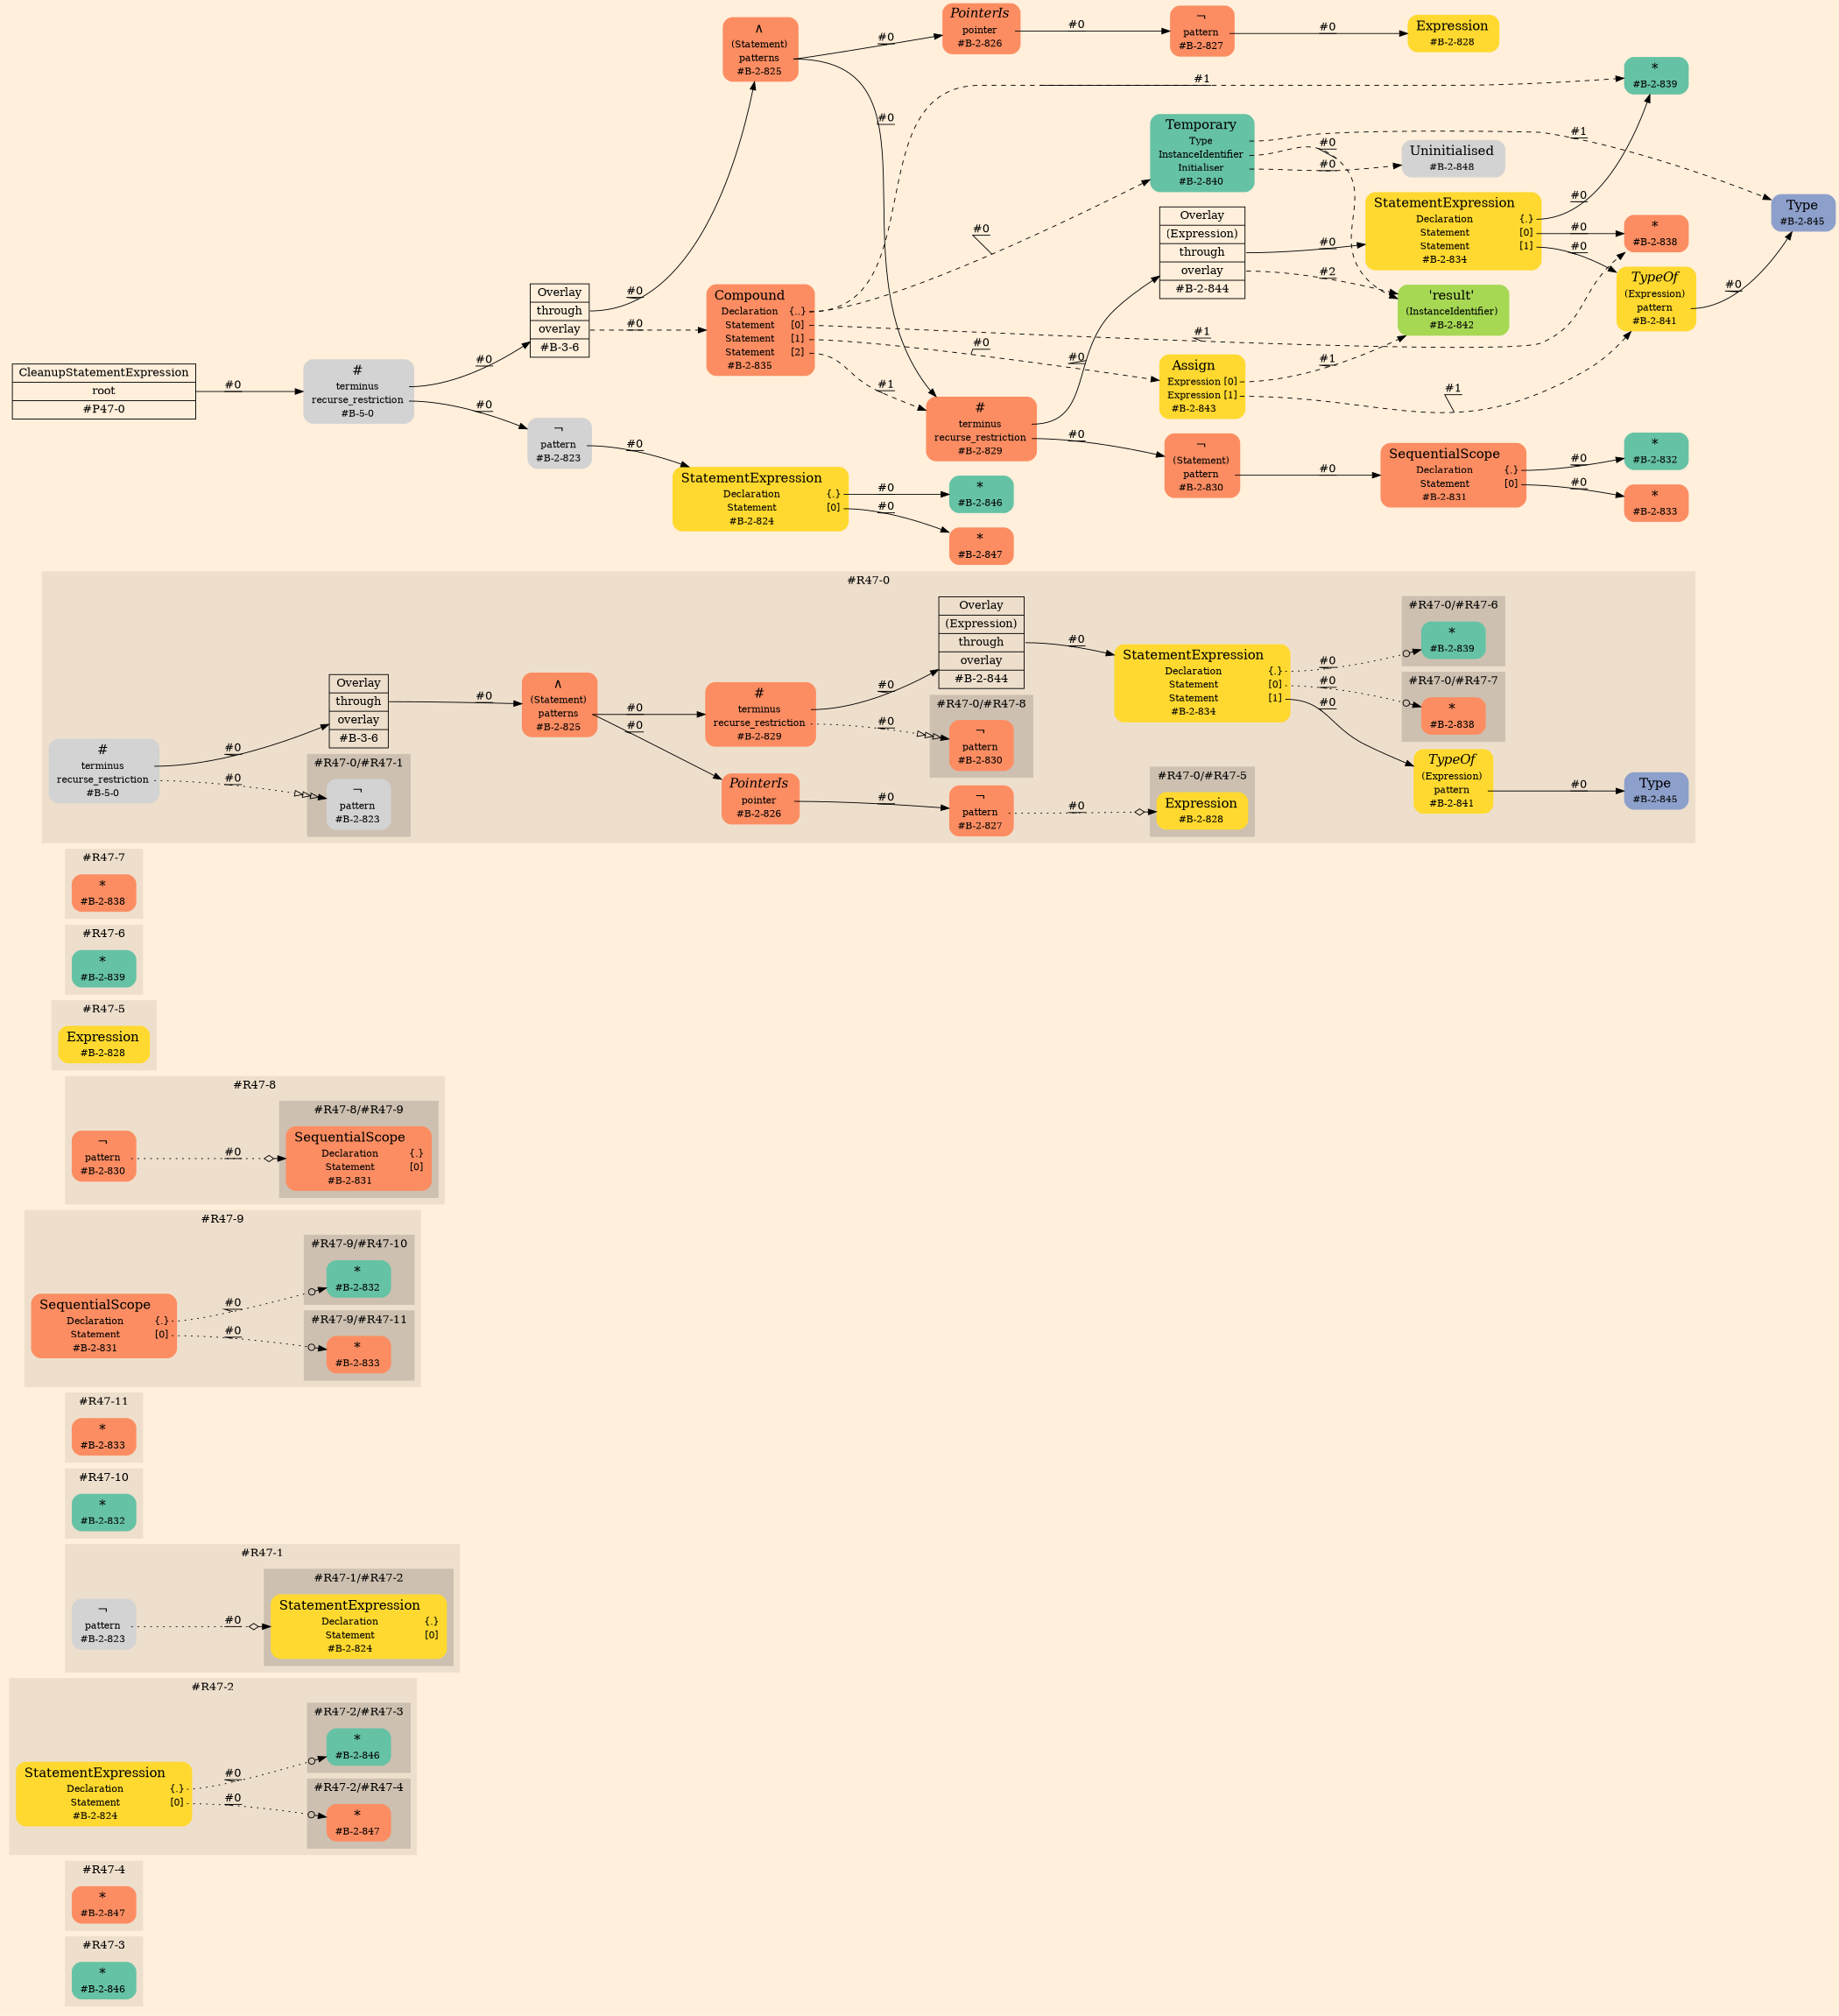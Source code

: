 digraph Inferno {
graph [
    rankdir = "LR"
    ranksep = 1.0
    size = "14,20"
    bgcolor = antiquewhite1
    color = black
    fontcolor = black
];
node [
];
// -------------------- figure #R47-3 --------------------
subgraph "cluster#R47-3" {
    label = "#R47-3"
    style = "filled"
    color = antiquewhite2
    "#R47-3/#B-2-846" [
        shape = "plaintext"
        fillcolor = "/set28/1"
        label = <<TABLE BORDER="0" CELLBORDER="0" CELLSPACING="0">
         <TR><TD><FONT POINT-SIZE="16.0">*</FONT></TD><TD></TD></TR>
         <TR><TD>#B-2-846</TD><TD PORT="port0"></TD></TR>
        </TABLE>>
        style = "rounded,filled"
        fontsize = "12"
    ];
    
}


// -------------------- figure #R47-4 --------------------
subgraph "cluster#R47-4" {
    label = "#R47-4"
    style = "filled"
    color = antiquewhite2
    "#R47-4/#B-2-847" [
        shape = "plaintext"
        fillcolor = "/set28/2"
        label = <<TABLE BORDER="0" CELLBORDER="0" CELLSPACING="0">
         <TR><TD><FONT POINT-SIZE="16.0">*</FONT></TD><TD></TD></TR>
         <TR><TD>#B-2-847</TD><TD PORT="port0"></TD></TR>
        </TABLE>>
        style = "rounded,filled"
        fontsize = "12"
    ];
    
}


// -------------------- figure #R47-2 --------------------
subgraph "cluster#R47-2" {
    label = "#R47-2"
    style = "filled"
    color = antiquewhite2
    "#R47-2/#B-2-824" [
        shape = "plaintext"
        fillcolor = "/set28/6"
        label = <<TABLE BORDER="0" CELLBORDER="0" CELLSPACING="0">
         <TR><TD><FONT POINT-SIZE="16.0">StatementExpression</FONT></TD><TD></TD></TR>
         <TR><TD>Declaration</TD><TD PORT="port0">{.}</TD></TR>
         <TR><TD>Statement</TD><TD PORT="port1">[0]</TD></TR>
         <TR><TD>#B-2-824</TD><TD PORT="port2"></TD></TR>
        </TABLE>>
        style = "rounded,filled"
        fontsize = "12"
    ];
    
    subgraph "cluster#R47-2/#R47-4" {
        label = "#R47-2/#R47-4"
        style = "filled"
        color = antiquewhite3
        "#R47-2/#0/#B-2-847" [
            shape = "plaintext"
            fillcolor = "/set28/2"
            label = <<TABLE BORDER="0" CELLBORDER="0" CELLSPACING="0">
             <TR><TD><FONT POINT-SIZE="16.0">*</FONT></TD><TD></TD></TR>
             <TR><TD>#B-2-847</TD><TD PORT="port0"></TD></TR>
            </TABLE>>
            style = "rounded,filled"
            fontsize = "12"
        ];
        
    }
    
    subgraph "cluster#R47-2/#R47-3" {
        label = "#R47-2/#R47-3"
        style = "filled"
        color = antiquewhite3
        "#R47-2/#0/#B-2-846" [
            shape = "plaintext"
            fillcolor = "/set28/1"
            label = <<TABLE BORDER="0" CELLBORDER="0" CELLSPACING="0">
             <TR><TD><FONT POINT-SIZE="16.0">*</FONT></TD><TD></TD></TR>
             <TR><TD>#B-2-846</TD><TD PORT="port0"></TD></TR>
            </TABLE>>
            style = "rounded,filled"
            fontsize = "12"
        ];
        
    }
    
}


// -------------------- figure #R47-1 --------------------
subgraph "cluster#R47-1" {
    label = "#R47-1"
    style = "filled"
    color = antiquewhite2
    "#R47-1/#B-2-823" [
        shape = "plaintext"
        label = <<TABLE BORDER="0" CELLBORDER="0" CELLSPACING="0">
         <TR><TD><FONT POINT-SIZE="16.0">¬</FONT></TD><TD></TD></TR>
         <TR><TD>pattern</TD><TD PORT="port0"></TD></TR>
         <TR><TD>#B-2-823</TD><TD PORT="port1"></TD></TR>
        </TABLE>>
        style = "rounded,filled"
        fontsize = "12"
    ];
    
    subgraph "cluster#R47-1/#R47-2" {
        label = "#R47-1/#R47-2"
        style = "filled"
        color = antiquewhite3
        "#R47-1/#0/#B-2-824" [
            shape = "plaintext"
            fillcolor = "/set28/6"
            label = <<TABLE BORDER="0" CELLBORDER="0" CELLSPACING="0">
             <TR><TD><FONT POINT-SIZE="16.0">StatementExpression</FONT></TD><TD></TD></TR>
             <TR><TD>Declaration</TD><TD PORT="port0">{.}</TD></TR>
             <TR><TD>Statement</TD><TD PORT="port1">[0]</TD></TR>
             <TR><TD>#B-2-824</TD><TD PORT="port2"></TD></TR>
            </TABLE>>
            style = "rounded,filled"
            fontsize = "12"
        ];
        
    }
    
}


// -------------------- figure #R47-10 --------------------
subgraph "cluster#R47-10" {
    label = "#R47-10"
    style = "filled"
    color = antiquewhite2
    "#R47-10/#B-2-832" [
        shape = "plaintext"
        fillcolor = "/set28/1"
        label = <<TABLE BORDER="0" CELLBORDER="0" CELLSPACING="0">
         <TR><TD><FONT POINT-SIZE="16.0">*</FONT></TD><TD></TD></TR>
         <TR><TD>#B-2-832</TD><TD PORT="port0"></TD></TR>
        </TABLE>>
        style = "rounded,filled"
        fontsize = "12"
    ];
    
}


// -------------------- figure #R47-11 --------------------
subgraph "cluster#R47-11" {
    label = "#R47-11"
    style = "filled"
    color = antiquewhite2
    "#R47-11/#B-2-833" [
        shape = "plaintext"
        fillcolor = "/set28/2"
        label = <<TABLE BORDER="0" CELLBORDER="0" CELLSPACING="0">
         <TR><TD><FONT POINT-SIZE="16.0">*</FONT></TD><TD></TD></TR>
         <TR><TD>#B-2-833</TD><TD PORT="port0"></TD></TR>
        </TABLE>>
        style = "rounded,filled"
        fontsize = "12"
    ];
    
}


// -------------------- figure #R47-9 --------------------
subgraph "cluster#R47-9" {
    label = "#R47-9"
    style = "filled"
    color = antiquewhite2
    "#R47-9/#B-2-831" [
        shape = "plaintext"
        fillcolor = "/set28/2"
        label = <<TABLE BORDER="0" CELLBORDER="0" CELLSPACING="0">
         <TR><TD><FONT POINT-SIZE="16.0">SequentialScope</FONT></TD><TD></TD></TR>
         <TR><TD>Declaration</TD><TD PORT="port0">{.}</TD></TR>
         <TR><TD>Statement</TD><TD PORT="port1">[0]</TD></TR>
         <TR><TD>#B-2-831</TD><TD PORT="port2"></TD></TR>
        </TABLE>>
        style = "rounded,filled"
        fontsize = "12"
    ];
    
    subgraph "cluster#R47-9/#R47-11" {
        label = "#R47-9/#R47-11"
        style = "filled"
        color = antiquewhite3
        "#R47-9/#0/#B-2-833" [
            shape = "plaintext"
            fillcolor = "/set28/2"
            label = <<TABLE BORDER="0" CELLBORDER="0" CELLSPACING="0">
             <TR><TD><FONT POINT-SIZE="16.0">*</FONT></TD><TD></TD></TR>
             <TR><TD>#B-2-833</TD><TD PORT="port0"></TD></TR>
            </TABLE>>
            style = "rounded,filled"
            fontsize = "12"
        ];
        
    }
    
    subgraph "cluster#R47-9/#R47-10" {
        label = "#R47-9/#R47-10"
        style = "filled"
        color = antiquewhite3
        "#R47-9/#0/#B-2-832" [
            shape = "plaintext"
            fillcolor = "/set28/1"
            label = <<TABLE BORDER="0" CELLBORDER="0" CELLSPACING="0">
             <TR><TD><FONT POINT-SIZE="16.0">*</FONT></TD><TD></TD></TR>
             <TR><TD>#B-2-832</TD><TD PORT="port0"></TD></TR>
            </TABLE>>
            style = "rounded,filled"
            fontsize = "12"
        ];
        
    }
    
}


// -------------------- figure #R47-8 --------------------
subgraph "cluster#R47-8" {
    label = "#R47-8"
    style = "filled"
    color = antiquewhite2
    "#R47-8/#B-2-830" [
        shape = "plaintext"
        fillcolor = "/set28/2"
        label = <<TABLE BORDER="0" CELLBORDER="0" CELLSPACING="0">
         <TR><TD><FONT POINT-SIZE="16.0">¬</FONT></TD><TD></TD></TR>
         <TR><TD>pattern</TD><TD PORT="port0"></TD></TR>
         <TR><TD>#B-2-830</TD><TD PORT="port1"></TD></TR>
        </TABLE>>
        style = "rounded,filled"
        fontsize = "12"
    ];
    
    subgraph "cluster#R47-8/#R47-9" {
        label = "#R47-8/#R47-9"
        style = "filled"
        color = antiquewhite3
        "#R47-8/#0/#B-2-831" [
            shape = "plaintext"
            fillcolor = "/set28/2"
            label = <<TABLE BORDER="0" CELLBORDER="0" CELLSPACING="0">
             <TR><TD><FONT POINT-SIZE="16.0">SequentialScope</FONT></TD><TD></TD></TR>
             <TR><TD>Declaration</TD><TD PORT="port0">{.}</TD></TR>
             <TR><TD>Statement</TD><TD PORT="port1">[0]</TD></TR>
             <TR><TD>#B-2-831</TD><TD PORT="port2"></TD></TR>
            </TABLE>>
            style = "rounded,filled"
            fontsize = "12"
        ];
        
    }
    
}


// -------------------- figure #R47-5 --------------------
subgraph "cluster#R47-5" {
    label = "#R47-5"
    style = "filled"
    color = antiquewhite2
    "#R47-5/#B-2-828" [
        shape = "plaintext"
        fillcolor = "/set28/6"
        label = <<TABLE BORDER="0" CELLBORDER="0" CELLSPACING="0">
         <TR><TD><FONT POINT-SIZE="16.0">Expression</FONT></TD><TD></TD></TR>
         <TR><TD>#B-2-828</TD><TD PORT="port0"></TD></TR>
        </TABLE>>
        style = "rounded,filled"
        fontsize = "12"
    ];
    
}


// -------------------- figure #R47-6 --------------------
subgraph "cluster#R47-6" {
    label = "#R47-6"
    style = "filled"
    color = antiquewhite2
    "#R47-6/#B-2-839" [
        shape = "plaintext"
        fillcolor = "/set28/1"
        label = <<TABLE BORDER="0" CELLBORDER="0" CELLSPACING="0">
         <TR><TD><FONT POINT-SIZE="16.0">*</FONT></TD><TD></TD></TR>
         <TR><TD>#B-2-839</TD><TD PORT="port0"></TD></TR>
        </TABLE>>
        style = "rounded,filled"
        fontsize = "12"
    ];
    
}


// -------------------- figure #R47-7 --------------------
subgraph "cluster#R47-7" {
    label = "#R47-7"
    style = "filled"
    color = antiquewhite2
    "#R47-7/#B-2-838" [
        shape = "plaintext"
        fillcolor = "/set28/2"
        label = <<TABLE BORDER="0" CELLBORDER="0" CELLSPACING="0">
         <TR><TD><FONT POINT-SIZE="16.0">*</FONT></TD><TD></TD></TR>
         <TR><TD>#B-2-838</TD><TD PORT="port0"></TD></TR>
        </TABLE>>
        style = "rounded,filled"
        fontsize = "12"
    ];
    
}


// -------------------- figure #R47-0 --------------------
subgraph "cluster#R47-0" {
    label = "#R47-0"
    style = "filled"
    color = antiquewhite2
    "#R47-0/#B-2-826" [
        shape = "plaintext"
        fillcolor = "/set28/2"
        label = <<TABLE BORDER="0" CELLBORDER="0" CELLSPACING="0">
         <TR><TD><FONT POINT-SIZE="16.0"><I>PointerIs</I></FONT></TD><TD></TD></TR>
         <TR><TD>pointer</TD><TD PORT="port0"></TD></TR>
         <TR><TD>#B-2-826</TD><TD PORT="port1"></TD></TR>
        </TABLE>>
        style = "rounded,filled"
        fontsize = "12"
    ];
    
    "#R47-0/#B-2-841" [
        shape = "plaintext"
        fillcolor = "/set28/6"
        label = <<TABLE BORDER="0" CELLBORDER="0" CELLSPACING="0">
         <TR><TD><FONT POINT-SIZE="16.0"><I>TypeOf</I></FONT></TD><TD></TD></TR>
         <TR><TD>(Expression)</TD><TD PORT="port0"></TD></TR>
         <TR><TD>pattern</TD><TD PORT="port1"></TD></TR>
         <TR><TD>#B-2-841</TD><TD PORT="port2"></TD></TR>
        </TABLE>>
        style = "rounded,filled"
        fontsize = "12"
    ];
    
    "#R47-0/#B-2-827" [
        shape = "plaintext"
        fillcolor = "/set28/2"
        label = <<TABLE BORDER="0" CELLBORDER="0" CELLSPACING="0">
         <TR><TD><FONT POINT-SIZE="16.0">¬</FONT></TD><TD></TD></TR>
         <TR><TD>pattern</TD><TD PORT="port0"></TD></TR>
         <TR><TD>#B-2-827</TD><TD PORT="port1"></TD></TR>
        </TABLE>>
        style = "rounded,filled"
        fontsize = "12"
    ];
    
    "#R47-0/#B-2-834" [
        shape = "plaintext"
        fillcolor = "/set28/6"
        label = <<TABLE BORDER="0" CELLBORDER="0" CELLSPACING="0">
         <TR><TD><FONT POINT-SIZE="16.0">StatementExpression</FONT></TD><TD></TD></TR>
         <TR><TD>Declaration</TD><TD PORT="port0">{.}</TD></TR>
         <TR><TD>Statement</TD><TD PORT="port1">[0]</TD></TR>
         <TR><TD>Statement</TD><TD PORT="port2">[1]</TD></TR>
         <TR><TD>#B-2-834</TD><TD PORT="port3"></TD></TR>
        </TABLE>>
        style = "rounded,filled"
        fontsize = "12"
    ];
    
    "#R47-0/#B-2-845" [
        shape = "plaintext"
        fillcolor = "/set28/3"
        label = <<TABLE BORDER="0" CELLBORDER="0" CELLSPACING="0">
         <TR><TD><FONT POINT-SIZE="16.0">Type</FONT></TD><TD></TD></TR>
         <TR><TD>#B-2-845</TD><TD PORT="port0"></TD></TR>
        </TABLE>>
        style = "rounded,filled"
        fontsize = "12"
    ];
    
    "#R47-0/#B-3-6" [
        shape = "record"
        fillcolor = antiquewhite2
        label = "<fixed> Overlay | <port0> through | <port1> overlay | <port2> #B-3-6"
        style = "filled"
        fontsize = "14"
        color = black
        fontcolor = black
    ];
    
    "#R47-0/#B-5-0" [
        shape = "plaintext"
        label = <<TABLE BORDER="0" CELLBORDER="0" CELLSPACING="0">
         <TR><TD><FONT POINT-SIZE="16.0">#</FONT></TD><TD></TD></TR>
         <TR><TD>terminus</TD><TD PORT="port0"></TD></TR>
         <TR><TD>recurse_restriction</TD><TD PORT="port1"></TD></TR>
         <TR><TD>#B-5-0</TD><TD PORT="port2"></TD></TR>
        </TABLE>>
        style = "rounded,filled"
        fontsize = "12"
    ];
    
    "#R47-0/#B-2-825" [
        shape = "plaintext"
        fillcolor = "/set28/2"
        label = <<TABLE BORDER="0" CELLBORDER="0" CELLSPACING="0">
         <TR><TD><FONT POINT-SIZE="16.0">∧</FONT></TD><TD></TD></TR>
         <TR><TD>(Statement)</TD><TD PORT="port0"></TD></TR>
         <TR><TD>patterns</TD><TD PORT="port1"></TD></TR>
         <TR><TD>#B-2-825</TD><TD PORT="port2"></TD></TR>
        </TABLE>>
        style = "rounded,filled"
        fontsize = "12"
    ];
    
    "#R47-0/#B-2-829" [
        shape = "plaintext"
        fillcolor = "/set28/2"
        label = <<TABLE BORDER="0" CELLBORDER="0" CELLSPACING="0">
         <TR><TD><FONT POINT-SIZE="16.0">#</FONT></TD><TD></TD></TR>
         <TR><TD>terminus</TD><TD PORT="port0"></TD></TR>
         <TR><TD>recurse_restriction</TD><TD PORT="port1"></TD></TR>
         <TR><TD>#B-2-829</TD><TD PORT="port2"></TD></TR>
        </TABLE>>
        style = "rounded,filled"
        fontsize = "12"
    ];
    
    "#R47-0/#B-2-844" [
        shape = "record"
        fillcolor = antiquewhite2
        label = "<fixed> Overlay | <port0> (Expression) | <port1> through | <port2> overlay | <port3> #B-2-844"
        style = "filled"
        fontsize = "14"
        color = black
        fontcolor = black
    ];
    
    subgraph "cluster#R47-0/#R47-7" {
        label = "#R47-0/#R47-7"
        style = "filled"
        color = antiquewhite3
        "#R47-0/#0/#B-2-838" [
            shape = "plaintext"
            fillcolor = "/set28/2"
            label = <<TABLE BORDER="0" CELLBORDER="0" CELLSPACING="0">
             <TR><TD><FONT POINT-SIZE="16.0">*</FONT></TD><TD></TD></TR>
             <TR><TD>#B-2-838</TD><TD PORT="port0"></TD></TR>
            </TABLE>>
            style = "rounded,filled"
            fontsize = "12"
        ];
        
    }
    
    subgraph "cluster#R47-0/#R47-6" {
        label = "#R47-0/#R47-6"
        style = "filled"
        color = antiquewhite3
        "#R47-0/#0/#B-2-839" [
            shape = "plaintext"
            fillcolor = "/set28/1"
            label = <<TABLE BORDER="0" CELLBORDER="0" CELLSPACING="0">
             <TR><TD><FONT POINT-SIZE="16.0">*</FONT></TD><TD></TD></TR>
             <TR><TD>#B-2-839</TD><TD PORT="port0"></TD></TR>
            </TABLE>>
            style = "rounded,filled"
            fontsize = "12"
        ];
        
    }
    
    subgraph "cluster#R47-0/#R47-5" {
        label = "#R47-0/#R47-5"
        style = "filled"
        color = antiquewhite3
        "#R47-0/#0/#B-2-828" [
            shape = "plaintext"
            fillcolor = "/set28/6"
            label = <<TABLE BORDER="0" CELLBORDER="0" CELLSPACING="0">
             <TR><TD><FONT POINT-SIZE="16.0">Expression</FONT></TD><TD></TD></TR>
             <TR><TD>#B-2-828</TD><TD PORT="port0"></TD></TR>
            </TABLE>>
            style = "rounded,filled"
            fontsize = "12"
        ];
        
    }
    
    subgraph "cluster#R47-0/#R47-8" {
        label = "#R47-0/#R47-8"
        style = "filled"
        color = antiquewhite3
        "#R47-0/#0/#B-2-830" [
            shape = "plaintext"
            fillcolor = "/set28/2"
            label = <<TABLE BORDER="0" CELLBORDER="0" CELLSPACING="0">
             <TR><TD><FONT POINT-SIZE="16.0">¬</FONT></TD><TD></TD></TR>
             <TR><TD>pattern</TD><TD PORT="port0"></TD></TR>
             <TR><TD>#B-2-830</TD><TD PORT="port1"></TD></TR>
            </TABLE>>
            style = "rounded,filled"
            fontsize = "12"
        ];
        
    }
    
    subgraph "cluster#R47-0/#R47-1" {
        label = "#R47-0/#R47-1"
        style = "filled"
        color = antiquewhite3
        "#R47-0/#0/#B-2-823" [
            shape = "plaintext"
            label = <<TABLE BORDER="0" CELLBORDER="0" CELLSPACING="0">
             <TR><TD><FONT POINT-SIZE="16.0">¬</FONT></TD><TD></TD></TR>
             <TR><TD>pattern</TD><TD PORT="port0"></TD></TR>
             <TR><TD>#B-2-823</TD><TD PORT="port1"></TD></TR>
            </TABLE>>
            style = "rounded,filled"
            fontsize = "12"
        ];
        
    }
    
}


// -------------------- transformation figure --------------------
"CR#P47-0" [
    shape = "record"
    fillcolor = antiquewhite1
    label = "<fixed> CleanupStatementExpression | <port0> root | <port1> #P47-0"
    style = "filled"
    fontsize = "14"
    color = black
    fontcolor = black
];

"#B-5-0" [
    shape = "plaintext"
    label = <<TABLE BORDER="0" CELLBORDER="0" CELLSPACING="0">
     <TR><TD><FONT POINT-SIZE="16.0">#</FONT></TD><TD></TD></TR>
     <TR><TD>terminus</TD><TD PORT="port0"></TD></TR>
     <TR><TD>recurse_restriction</TD><TD PORT="port1"></TD></TR>
     <TR><TD>#B-5-0</TD><TD PORT="port2"></TD></TR>
    </TABLE>>
    style = "rounded,filled"
    fontsize = "12"
];

"#B-3-6" [
    shape = "record"
    fillcolor = antiquewhite1
    label = "<fixed> Overlay | <port0> through | <port1> overlay | <port2> #B-3-6"
    style = "filled"
    fontsize = "14"
    color = black
    fontcolor = black
];

"#B-2-825" [
    shape = "plaintext"
    fillcolor = "/set28/2"
    label = <<TABLE BORDER="0" CELLBORDER="0" CELLSPACING="0">
     <TR><TD><FONT POINT-SIZE="16.0">∧</FONT></TD><TD></TD></TR>
     <TR><TD>(Statement)</TD><TD PORT="port0"></TD></TR>
     <TR><TD>patterns</TD><TD PORT="port1"></TD></TR>
     <TR><TD>#B-2-825</TD><TD PORT="port2"></TD></TR>
    </TABLE>>
    style = "rounded,filled"
    fontsize = "12"
];

"#B-2-829" [
    shape = "plaintext"
    fillcolor = "/set28/2"
    label = <<TABLE BORDER="0" CELLBORDER="0" CELLSPACING="0">
     <TR><TD><FONT POINT-SIZE="16.0">#</FONT></TD><TD></TD></TR>
     <TR><TD>terminus</TD><TD PORT="port0"></TD></TR>
     <TR><TD>recurse_restriction</TD><TD PORT="port1"></TD></TR>
     <TR><TD>#B-2-829</TD><TD PORT="port2"></TD></TR>
    </TABLE>>
    style = "rounded,filled"
    fontsize = "12"
];

"#B-2-844" [
    shape = "record"
    fillcolor = antiquewhite1
    label = "<fixed> Overlay | <port0> (Expression) | <port1> through | <port2> overlay | <port3> #B-2-844"
    style = "filled"
    fontsize = "14"
    color = black
    fontcolor = black
];

"#B-2-834" [
    shape = "plaintext"
    fillcolor = "/set28/6"
    label = <<TABLE BORDER="0" CELLBORDER="0" CELLSPACING="0">
     <TR><TD><FONT POINT-SIZE="16.0">StatementExpression</FONT></TD><TD></TD></TR>
     <TR><TD>Declaration</TD><TD PORT="port0">{.}</TD></TR>
     <TR><TD>Statement</TD><TD PORT="port1">[0]</TD></TR>
     <TR><TD>Statement</TD><TD PORT="port2">[1]</TD></TR>
     <TR><TD>#B-2-834</TD><TD PORT="port3"></TD></TR>
    </TABLE>>
    style = "rounded,filled"
    fontsize = "12"
];

"#B-2-839" [
    shape = "plaintext"
    fillcolor = "/set28/1"
    label = <<TABLE BORDER="0" CELLBORDER="0" CELLSPACING="0">
     <TR><TD><FONT POINT-SIZE="16.0">*</FONT></TD><TD></TD></TR>
     <TR><TD>#B-2-839</TD><TD PORT="port0"></TD></TR>
    </TABLE>>
    style = "rounded,filled"
    fontsize = "12"
];

"#B-2-838" [
    shape = "plaintext"
    fillcolor = "/set28/2"
    label = <<TABLE BORDER="0" CELLBORDER="0" CELLSPACING="0">
     <TR><TD><FONT POINT-SIZE="16.0">*</FONT></TD><TD></TD></TR>
     <TR><TD>#B-2-838</TD><TD PORT="port0"></TD></TR>
    </TABLE>>
    style = "rounded,filled"
    fontsize = "12"
];

"#B-2-841" [
    shape = "plaintext"
    fillcolor = "/set28/6"
    label = <<TABLE BORDER="0" CELLBORDER="0" CELLSPACING="0">
     <TR><TD><FONT POINT-SIZE="16.0"><I>TypeOf</I></FONT></TD><TD></TD></TR>
     <TR><TD>(Expression)</TD><TD PORT="port0"></TD></TR>
     <TR><TD>pattern</TD><TD PORT="port1"></TD></TR>
     <TR><TD>#B-2-841</TD><TD PORT="port2"></TD></TR>
    </TABLE>>
    style = "rounded,filled"
    fontsize = "12"
];

"#B-2-845" [
    shape = "plaintext"
    fillcolor = "/set28/3"
    label = <<TABLE BORDER="0" CELLBORDER="0" CELLSPACING="0">
     <TR><TD><FONT POINT-SIZE="16.0">Type</FONT></TD><TD></TD></TR>
     <TR><TD>#B-2-845</TD><TD PORT="port0"></TD></TR>
    </TABLE>>
    style = "rounded,filled"
    fontsize = "12"
];

"#B-2-842" [
    shape = "plaintext"
    fillcolor = "/set28/5"
    label = <<TABLE BORDER="0" CELLBORDER="0" CELLSPACING="0">
     <TR><TD><FONT POINT-SIZE="16.0">'result'</FONT></TD><TD></TD></TR>
     <TR><TD>(InstanceIdentifier)</TD><TD PORT="port0"></TD></TR>
     <TR><TD>#B-2-842</TD><TD PORT="port1"></TD></TR>
    </TABLE>>
    style = "rounded,filled"
    fontsize = "12"
];

"#B-2-830" [
    shape = "plaintext"
    fillcolor = "/set28/2"
    label = <<TABLE BORDER="0" CELLBORDER="0" CELLSPACING="0">
     <TR><TD><FONT POINT-SIZE="16.0">¬</FONT></TD><TD></TD></TR>
     <TR><TD>(Statement)</TD><TD PORT="port0"></TD></TR>
     <TR><TD>pattern</TD><TD PORT="port1"></TD></TR>
     <TR><TD>#B-2-830</TD><TD PORT="port2"></TD></TR>
    </TABLE>>
    style = "rounded,filled"
    fontsize = "12"
];

"#B-2-831" [
    shape = "plaintext"
    fillcolor = "/set28/2"
    label = <<TABLE BORDER="0" CELLBORDER="0" CELLSPACING="0">
     <TR><TD><FONT POINT-SIZE="16.0">SequentialScope</FONT></TD><TD></TD></TR>
     <TR><TD>Declaration</TD><TD PORT="port0">{.}</TD></TR>
     <TR><TD>Statement</TD><TD PORT="port1">[0]</TD></TR>
     <TR><TD>#B-2-831</TD><TD PORT="port2"></TD></TR>
    </TABLE>>
    style = "rounded,filled"
    fontsize = "12"
];

"#B-2-832" [
    shape = "plaintext"
    fillcolor = "/set28/1"
    label = <<TABLE BORDER="0" CELLBORDER="0" CELLSPACING="0">
     <TR><TD><FONT POINT-SIZE="16.0">*</FONT></TD><TD></TD></TR>
     <TR><TD>#B-2-832</TD><TD PORT="port0"></TD></TR>
    </TABLE>>
    style = "rounded,filled"
    fontsize = "12"
];

"#B-2-833" [
    shape = "plaintext"
    fillcolor = "/set28/2"
    label = <<TABLE BORDER="0" CELLBORDER="0" CELLSPACING="0">
     <TR><TD><FONT POINT-SIZE="16.0">*</FONT></TD><TD></TD></TR>
     <TR><TD>#B-2-833</TD><TD PORT="port0"></TD></TR>
    </TABLE>>
    style = "rounded,filled"
    fontsize = "12"
];

"#B-2-826" [
    shape = "plaintext"
    fillcolor = "/set28/2"
    label = <<TABLE BORDER="0" CELLBORDER="0" CELLSPACING="0">
     <TR><TD><FONT POINT-SIZE="16.0"><I>PointerIs</I></FONT></TD><TD></TD></TR>
     <TR><TD>pointer</TD><TD PORT="port0"></TD></TR>
     <TR><TD>#B-2-826</TD><TD PORT="port1"></TD></TR>
    </TABLE>>
    style = "rounded,filled"
    fontsize = "12"
];

"#B-2-827" [
    shape = "plaintext"
    fillcolor = "/set28/2"
    label = <<TABLE BORDER="0" CELLBORDER="0" CELLSPACING="0">
     <TR><TD><FONT POINT-SIZE="16.0">¬</FONT></TD><TD></TD></TR>
     <TR><TD>pattern</TD><TD PORT="port0"></TD></TR>
     <TR><TD>#B-2-827</TD><TD PORT="port1"></TD></TR>
    </TABLE>>
    style = "rounded,filled"
    fontsize = "12"
];

"#B-2-828" [
    shape = "plaintext"
    fillcolor = "/set28/6"
    label = <<TABLE BORDER="0" CELLBORDER="0" CELLSPACING="0">
     <TR><TD><FONT POINT-SIZE="16.0">Expression</FONT></TD><TD></TD></TR>
     <TR><TD>#B-2-828</TD><TD PORT="port0"></TD></TR>
    </TABLE>>
    style = "rounded,filled"
    fontsize = "12"
];

"#B-2-835" [
    shape = "plaintext"
    fillcolor = "/set28/2"
    label = <<TABLE BORDER="0" CELLBORDER="0" CELLSPACING="0">
     <TR><TD><FONT POINT-SIZE="16.0">Compound</FONT></TD><TD></TD></TR>
     <TR><TD>Declaration</TD><TD PORT="port0">{..}</TD></TR>
     <TR><TD>Statement</TD><TD PORT="port1">[0]</TD></TR>
     <TR><TD>Statement</TD><TD PORT="port2">[1]</TD></TR>
     <TR><TD>Statement</TD><TD PORT="port3">[2]</TD></TR>
     <TR><TD>#B-2-835</TD><TD PORT="port4"></TD></TR>
    </TABLE>>
    style = "rounded,filled"
    fontsize = "12"
];

"#B-2-840" [
    shape = "plaintext"
    fillcolor = "/set28/1"
    label = <<TABLE BORDER="0" CELLBORDER="0" CELLSPACING="0">
     <TR><TD><FONT POINT-SIZE="16.0">Temporary</FONT></TD><TD></TD></TR>
     <TR><TD>Type</TD><TD PORT="port0"></TD></TR>
     <TR><TD>InstanceIdentifier</TD><TD PORT="port1"></TD></TR>
     <TR><TD>Initialiser</TD><TD PORT="port2"></TD></TR>
     <TR><TD>#B-2-840</TD><TD PORT="port3"></TD></TR>
    </TABLE>>
    style = "rounded,filled"
    fontsize = "12"
];

"#B-2-848" [
    shape = "plaintext"
    label = <<TABLE BORDER="0" CELLBORDER="0" CELLSPACING="0">
     <TR><TD><FONT POINT-SIZE="16.0">Uninitialised</FONT></TD><TD></TD></TR>
     <TR><TD>#B-2-848</TD><TD PORT="port0"></TD></TR>
    </TABLE>>
    style = "rounded,filled"
    fontsize = "12"
];

"#B-2-843" [
    shape = "plaintext"
    fillcolor = "/set28/6"
    label = <<TABLE BORDER="0" CELLBORDER="0" CELLSPACING="0">
     <TR><TD><FONT POINT-SIZE="16.0">Assign</FONT></TD><TD></TD></TR>
     <TR><TD>Expression</TD><TD PORT="port0">[0]</TD></TR>
     <TR><TD>Expression</TD><TD PORT="port1">[1]</TD></TR>
     <TR><TD>#B-2-843</TD><TD PORT="port2"></TD></TR>
    </TABLE>>
    style = "rounded,filled"
    fontsize = "12"
];

"#B-2-823" [
    shape = "plaintext"
    label = <<TABLE BORDER="0" CELLBORDER="0" CELLSPACING="0">
     <TR><TD><FONT POINT-SIZE="16.0">¬</FONT></TD><TD></TD></TR>
     <TR><TD>pattern</TD><TD PORT="port0"></TD></TR>
     <TR><TD>#B-2-823</TD><TD PORT="port1"></TD></TR>
    </TABLE>>
    style = "rounded,filled"
    fontsize = "12"
];

"#B-2-824" [
    shape = "plaintext"
    fillcolor = "/set28/6"
    label = <<TABLE BORDER="0" CELLBORDER="0" CELLSPACING="0">
     <TR><TD><FONT POINT-SIZE="16.0">StatementExpression</FONT></TD><TD></TD></TR>
     <TR><TD>Declaration</TD><TD PORT="port0">{.}</TD></TR>
     <TR><TD>Statement</TD><TD PORT="port1">[0]</TD></TR>
     <TR><TD>#B-2-824</TD><TD PORT="port2"></TD></TR>
    </TABLE>>
    style = "rounded,filled"
    fontsize = "12"
];

"#B-2-846" [
    shape = "plaintext"
    fillcolor = "/set28/1"
    label = <<TABLE BORDER="0" CELLBORDER="0" CELLSPACING="0">
     <TR><TD><FONT POINT-SIZE="16.0">*</FONT></TD><TD></TD></TR>
     <TR><TD>#B-2-846</TD><TD PORT="port0"></TD></TR>
    </TABLE>>
    style = "rounded,filled"
    fontsize = "12"
];

"#B-2-847" [
    shape = "plaintext"
    fillcolor = "/set28/2"
    label = <<TABLE BORDER="0" CELLBORDER="0" CELLSPACING="0">
     <TR><TD><FONT POINT-SIZE="16.0">*</FONT></TD><TD></TD></TR>
     <TR><TD>#B-2-847</TD><TD PORT="port0"></TD></TR>
    </TABLE>>
    style = "rounded,filled"
    fontsize = "12"
];



// -------------------- links --------------------
// links for block CR#P47-0
"CR#P47-0":port0 -> "#B-5-0" [
    style="solid"
    label = "#0"
    decorate = true
    color = black
    fontcolor = black
];

// links for block #B-5-0
"#B-5-0":port0 -> "#B-3-6" [
    style="solid"
    label = "#0"
    decorate = true
    color = black
    fontcolor = black
];

"#B-5-0":port1 -> "#B-2-823" [
    style="solid"
    label = "#0"
    decorate = true
    color = black
    fontcolor = black
];

// links for block #B-3-6
"#B-3-6":port0 -> "#B-2-825" [
    style="solid"
    label = "#0"
    decorate = true
    color = black
    fontcolor = black
];

"#B-3-6":port1 -> "#B-2-835" [
    style="dashed"
    label = "#0"
    decorate = true
    color = black
    fontcolor = black
];

// links for block #B-2-825
"#B-2-825":port1 -> "#B-2-829" [
    style="solid"
    label = "#0"
    decorate = true
    color = black
    fontcolor = black
];

"#B-2-825":port1 -> "#B-2-826" [
    style="solid"
    label = "#0"
    decorate = true
    color = black
    fontcolor = black
];

// links for block #B-2-829
"#B-2-829":port0 -> "#B-2-844" [
    style="solid"
    label = "#0"
    decorate = true
    color = black
    fontcolor = black
];

"#B-2-829":port1 -> "#B-2-830" [
    style="solid"
    label = "#0"
    decorate = true
    color = black
    fontcolor = black
];

// links for block #B-2-844
"#B-2-844":port1 -> "#B-2-834" [
    style="solid"
    label = "#0"
    decorate = true
    color = black
    fontcolor = black
];

"#B-2-844":port2 -> "#B-2-842" [
    style="dashed"
    label = "#2"
    decorate = true
    color = black
    fontcolor = black
];

// links for block #B-2-834
"#B-2-834":port0 -> "#B-2-839" [
    style="solid"
    label = "#0"
    decorate = true
    color = black
    fontcolor = black
];

"#B-2-834":port1 -> "#B-2-838" [
    style="solid"
    label = "#0"
    decorate = true
    color = black
    fontcolor = black
];

"#B-2-834":port2 -> "#B-2-841" [
    style="solid"
    label = "#0"
    decorate = true
    color = black
    fontcolor = black
];

// links for block #B-2-839
// links for block #B-2-838
// links for block #B-2-841
"#B-2-841":port1 -> "#B-2-845" [
    style="solid"
    label = "#0"
    decorate = true
    color = black
    fontcolor = black
];

// links for block #B-2-845
// links for block #B-2-842
// links for block #B-2-830
"#B-2-830":port1 -> "#B-2-831" [
    style="solid"
    label = "#0"
    decorate = true
    color = black
    fontcolor = black
];

// links for block #B-2-831
"#B-2-831":port0 -> "#B-2-832" [
    style="solid"
    label = "#0"
    decorate = true
    color = black
    fontcolor = black
];

"#B-2-831":port1 -> "#B-2-833" [
    style="solid"
    label = "#0"
    decorate = true
    color = black
    fontcolor = black
];

// links for block #B-2-832
// links for block #B-2-833
// links for block #B-2-826
"#B-2-826":port0 -> "#B-2-827" [
    style="solid"
    label = "#0"
    decorate = true
    color = black
    fontcolor = black
];

// links for block #B-2-827
"#B-2-827":port0 -> "#B-2-828" [
    style="solid"
    label = "#0"
    decorate = true
    color = black
    fontcolor = black
];

// links for block #B-2-828
// links for block #B-2-835
"#B-2-835":port0 -> "#B-2-839" [
    style="dashed"
    label = "#1"
    decorate = true
    color = black
    fontcolor = black
];

"#B-2-835":port0 -> "#B-2-840" [
    style="dashed"
    label = "#0"
    decorate = true
    color = black
    fontcolor = black
];

"#B-2-835":port1 -> "#B-2-838" [
    style="dashed"
    label = "#1"
    decorate = true
    color = black
    fontcolor = black
];

"#B-2-835":port2 -> "#B-2-843" [
    style="dashed"
    label = "#0"
    decorate = true
    color = black
    fontcolor = black
];

"#B-2-835":port3 -> "#B-2-829" [
    style="dashed"
    label = "#1"
    decorate = true
    color = black
    fontcolor = black
];

// links for block #B-2-840
"#B-2-840":port0 -> "#B-2-845" [
    style="dashed"
    label = "#1"
    decorate = true
    color = black
    fontcolor = black
];

"#B-2-840":port1 -> "#B-2-842" [
    style="dashed"
    label = "#0"
    decorate = true
    color = black
    fontcolor = black
];

"#B-2-840":port2 -> "#B-2-848" [
    style="dashed"
    label = "#0"
    decorate = true
    color = black
    fontcolor = black
];

// links for block #B-2-848
// links for block #B-2-843
"#B-2-843":port0 -> "#B-2-842" [
    style="dashed"
    label = "#1"
    decorate = true
    color = black
    fontcolor = black
];

"#B-2-843":port1 -> "#B-2-841" [
    style="dashed"
    label = "#1"
    decorate = true
    color = black
    fontcolor = black
];

// links for block #B-2-823
"#B-2-823":port0 -> "#B-2-824" [
    style="solid"
    label = "#0"
    decorate = true
    color = black
    fontcolor = black
];

// links for block #B-2-824
"#B-2-824":port0 -> "#B-2-846" [
    style="solid"
    label = "#0"
    decorate = true
    color = black
    fontcolor = black
];

"#B-2-824":port1 -> "#B-2-847" [
    style="solid"
    label = "#0"
    decorate = true
    color = black
    fontcolor = black
];

// links for block #B-2-846
// links for block #B-2-847
// links for block #R47-0/#B-2-826
"#R47-0/#B-2-826":port0 -> "#R47-0/#B-2-827" [
    style="solid"
    label = "#0"
    decorate = true
    color = black
    fontcolor = black
];

// links for block #R47-0/#B-2-841
"#R47-0/#B-2-841":port1 -> "#R47-0/#B-2-845" [
    style="solid"
    label = "#0"
    decorate = true
    color = black
    fontcolor = black
];

// links for block #R47-0/#B-2-827
"#R47-0/#B-2-827":port0 -> "#R47-0/#0/#B-2-828" [
    style="dotted"
    arrowhead="normalnoneodiamond"
    label = "#0"
    decorate = true
    color = black
    fontcolor = black
];

// links for block #R47-0/#B-2-834
"#R47-0/#B-2-834":port0 -> "#R47-0/#0/#B-2-839" [
    style="dotted"
    arrowhead="normalnoneodot"
    label = "#0"
    decorate = true
    color = black
    fontcolor = black
];

"#R47-0/#B-2-834":port1 -> "#R47-0/#0/#B-2-838" [
    style="dotted"
    arrowhead="normalnoneodot"
    label = "#0"
    decorate = true
    color = black
    fontcolor = black
];

"#R47-0/#B-2-834":port2 -> "#R47-0/#B-2-841" [
    style="solid"
    label = "#0"
    decorate = true
    color = black
    fontcolor = black
];

// links for block #R47-0/#B-2-845
// links for block #R47-0/#B-3-6
"#R47-0/#B-3-6":port0 -> "#R47-0/#B-2-825" [
    style="solid"
    label = "#0"
    decorate = true
    color = black
    fontcolor = black
];

// links for block #R47-0/#B-5-0
"#R47-0/#B-5-0":port0 -> "#R47-0/#B-3-6" [
    style="solid"
    label = "#0"
    decorate = true
    color = black
    fontcolor = black
];

"#R47-0/#B-5-0":port1 -> "#R47-0/#0/#B-2-823" [
    style="dotted"
    arrowhead="normalonormalonormalonormal"
    label = "#0"
    decorate = true
    color = black
    fontcolor = black
];

// links for block #R47-0/#B-2-825
"#R47-0/#B-2-825":port1 -> "#R47-0/#B-2-829" [
    style="solid"
    label = "#0"
    decorate = true
    color = black
    fontcolor = black
];

"#R47-0/#B-2-825":port1 -> "#R47-0/#B-2-826" [
    style="solid"
    label = "#0"
    decorate = true
    color = black
    fontcolor = black
];

// links for block #R47-0/#B-2-829
"#R47-0/#B-2-829":port0 -> "#R47-0/#B-2-844" [
    style="solid"
    label = "#0"
    decorate = true
    color = black
    fontcolor = black
];

"#R47-0/#B-2-829":port1 -> "#R47-0/#0/#B-2-830" [
    style="dotted"
    arrowhead="normalonormalonormalonormal"
    label = "#0"
    decorate = true
    color = black
    fontcolor = black
];

// links for block #R47-0/#B-2-844
"#R47-0/#B-2-844":port1 -> "#R47-0/#B-2-834" [
    style="solid"
    label = "#0"
    decorate = true
    color = black
    fontcolor = black
];

// links for block #R47-0/#0/#B-2-838
// links for block #R47-0/#0/#B-2-839
// links for block #R47-0/#0/#B-2-828
// links for block #R47-0/#0/#B-2-830
// links for block #R47-0/#0/#B-2-823
// links for block #R47-7/#B-2-838
// links for block #R47-6/#B-2-839
// links for block #R47-5/#B-2-828
// links for block #R47-8/#B-2-830
"#R47-8/#B-2-830":port0 -> "#R47-8/#0/#B-2-831" [
    style="dotted"
    arrowhead="normalnoneodiamond"
    label = "#0"
    decorate = true
    color = black
    fontcolor = black
];

// links for block #R47-8/#0/#B-2-831
// links for block #R47-9/#B-2-831
"#R47-9/#B-2-831":port0 -> "#R47-9/#0/#B-2-832" [
    style="dotted"
    arrowhead="normalnoneodot"
    label = "#0"
    decorate = true
    color = black
    fontcolor = black
];

"#R47-9/#B-2-831":port1 -> "#R47-9/#0/#B-2-833" [
    style="dotted"
    arrowhead="normalnoneodot"
    label = "#0"
    decorate = true
    color = black
    fontcolor = black
];

// links for block #R47-9/#0/#B-2-833
// links for block #R47-9/#0/#B-2-832
// links for block #R47-11/#B-2-833
// links for block #R47-10/#B-2-832
// links for block #R47-1/#B-2-823
"#R47-1/#B-2-823":port0 -> "#R47-1/#0/#B-2-824" [
    style="dotted"
    arrowhead="normalnoneodiamond"
    label = "#0"
    decorate = true
    color = black
    fontcolor = black
];

// links for block #R47-1/#0/#B-2-824
// links for block #R47-2/#B-2-824
"#R47-2/#B-2-824":port0 -> "#R47-2/#0/#B-2-846" [
    style="dotted"
    arrowhead="normalnoneodot"
    label = "#0"
    decorate = true
    color = black
    fontcolor = black
];

"#R47-2/#B-2-824":port1 -> "#R47-2/#0/#B-2-847" [
    style="dotted"
    arrowhead="normalnoneodot"
    label = "#0"
    decorate = true
    color = black
    fontcolor = black
];

// links for block #R47-2/#0/#B-2-847
// links for block #R47-2/#0/#B-2-846
// links for block #R47-4/#B-2-847
// links for block #R47-3/#B-2-846
}
